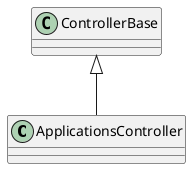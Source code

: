 @startuml
class ApplicationsController {
    ' + ApplicationsController(applicationService:ApplicationService)
    ' + GetAllApplications() : IActionResult
    ' + GetApplicationById(id:Guid) : IActionResult
    ' + CreateApplication(applicationDto:ApplicationCreateDto) : IActionResult
    ' + DeleteApplication(id:Guid) : IActionResult
    ' + GetApplicationsByCandidateId(candidateId:Guid) : IActionResult
    ' + GetApplicationsByVacancyId(vacancyId:Guid) : IActionResult
    ' + GetApplicationByCandidateIdAndVacancyId(candidateId:Guid, vacancyId:Guid) : IActionResult
    ' + RunAssignmentAlgorithm() : IActionResult
    ' + ResetAssignments() : IActionResult
}
ControllerBase <|-- ApplicationsController
@enduml
